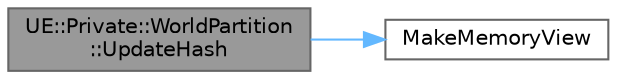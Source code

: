 digraph "UE::Private::WorldPartition::UpdateHash"
{
 // INTERACTIVE_SVG=YES
 // LATEX_PDF_SIZE
  bgcolor="transparent";
  edge [fontname=Helvetica,fontsize=10,labelfontname=Helvetica,labelfontsize=10];
  node [fontname=Helvetica,fontsize=10,shape=box,height=0.2,width=0.4];
  rankdir="LR";
  Node1 [id="Node000001",label="UE::Private::WorldPartition\l::UpdateHash",height=0.2,width=0.4,color="gray40", fillcolor="grey60", style="filled", fontcolor="black",tooltip=" "];
  Node1 -> Node2 [id="edge1_Node000001_Node000002",color="steelblue1",style="solid",tooltip=" "];
  Node2 [id="Node000002",label="MakeMemoryView",height=0.2,width=0.4,color="grey40", fillcolor="white", style="filled",URL="$db/d99/MemoryView_8h.html#a3f29c29614c21c76fac21d51295c1543",tooltip="Make a non-owning mutable view of Size bytes starting at Data."];
}

